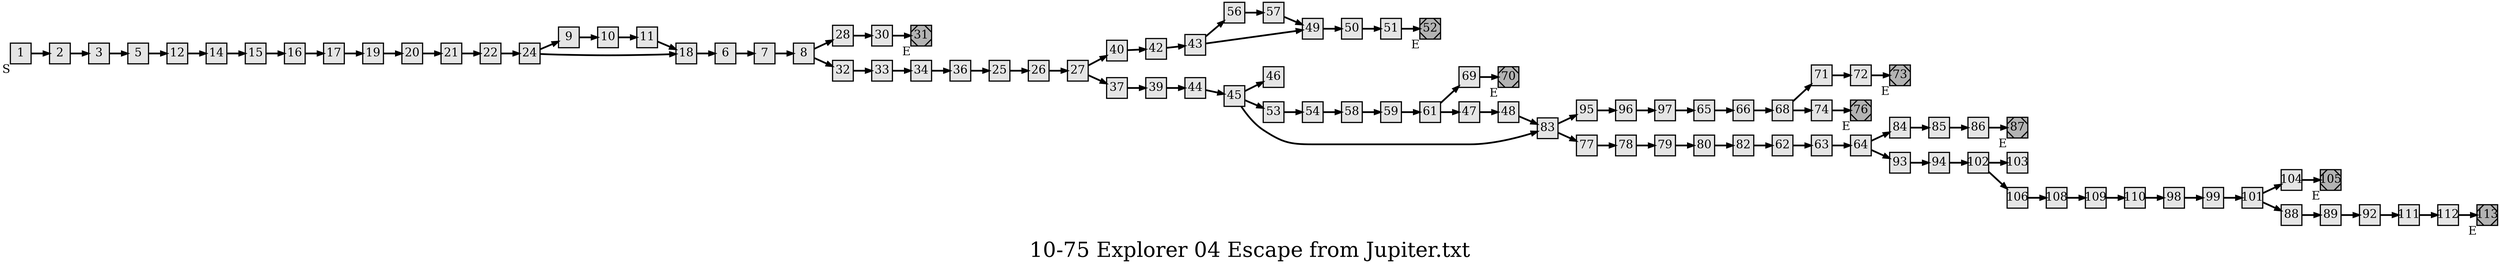 digraph g{
  graph [ label="10-75 Explorer 04 Escape from Jupiter.txt" rankdir=LR, ordering=out, fontsize=36, nodesep="0.35", ranksep="0.45"];
  node  [shape=rect, penwidth=2, fontsize=20, style=filled, fillcolor=grey90, margin="0,0", labelfloat=true, regular=true, fixedsize=true];
  edge  [labelfloat=true, penwidth=3, fontsize=12];

  1	[ xlabel="S" ];
  1 -> 2;
  2 -> 3;
  3 -> 5;
  5 -> 12;
  6 -> 7;
  7 -> 8;
  8 -> 28;
  8 -> 32;
  9 -> 10;
  10 -> 11;
  11 -> 18;
  12 -> 14;
  14 -> 15;
  15 -> 16;
  16 -> 17;
  17 -> 19;
  18 -> 6;
  19 -> 20;
  20 -> 21;
  21 -> 22;
  22 -> 24;
  24 -> 9;
  24 -> 18;
  25 -> 26;
  26 -> 27;
  27 -> 40;
  27 -> 37;
  28 -> 30;
  30 -> 31;
  31	[ xlabel="E", shape=Msquare, fontsize=20, fillcolor=grey70 ];
  32 -> 33;
  33 -> 34;
  34 -> 36;
  36 -> 25;
  37 -> 39;
  39 -> 44;
  40 -> 42;
  42 -> 43;
  43 -> 56;
  43 -> 49;
  44 -> 45;
  45 -> 46;
  45 -> 53;
  45 -> 83;
  47 -> 48;
  48 -> 83;
  49 -> 50;
  50 -> 51;
  51 -> 52;
  52	[ xlabel="E", shape=Msquare, fontsize=20, fillcolor=grey70 ];
  53 -> 54;
  54 -> 58;
  56 -> 57;
  57 -> 49;
  58 -> 59;
  59 -> 61;
  61 -> 69;
  61 -> 47;
  62 -> 63;
  63 -> 64;
  64 -> 84;
  64 -> 93;
  65 -> 66;
  66 -> 68;
  68 -> 71;
  68 -> 74;
  69 -> 70;
  70	[ xlabel="E", shape=Msquare, fontsize=20, fillcolor=grey70 ];
  71 -> 72;
  72 -> 73;
  73	[ xlabel="E", shape=Msquare, fontsize=20, fillcolor=grey70 ];
  74 -> 76;
  76	[ xlabel="E", shape=Msquare, fontsize=20, fillcolor=grey70 ];
  77 -> 78;
  78 -> 79;
  79 -> 80;
  80 -> 82;
  82 -> 62;
  83 -> 95;
  83 -> 77;
  84 -> 85;
  85 -> 86;
  86 -> 87;
  87	[ xlabel="E", shape=Msquare, fontsize=20, fillcolor=grey70 ];
  88 -> 89;
  89 -> 92;
  92 -> 111;
  93 -> 94;
  94 -> 102;
  95 -> 96;
  96 -> 97;
  97 -> 65;
  98 -> 99;
  99 -> 101;
  101 -> 104;
  101 -> 88;
  102 -> 103;
  102 -> 106;
  104 -> 105;
  105	[ xlabel="E", shape=Msquare, fontsize=20, fillcolor=grey70 ];
  106 -> 108;
  108 -> 109;
  109 -> 110;
  110 -> 98;
  111 -> 112;
  112 -> 113;
  113	[ xlabel="E", shape=Msquare, fontsize=20, fillcolor=grey70 ];
  
}

